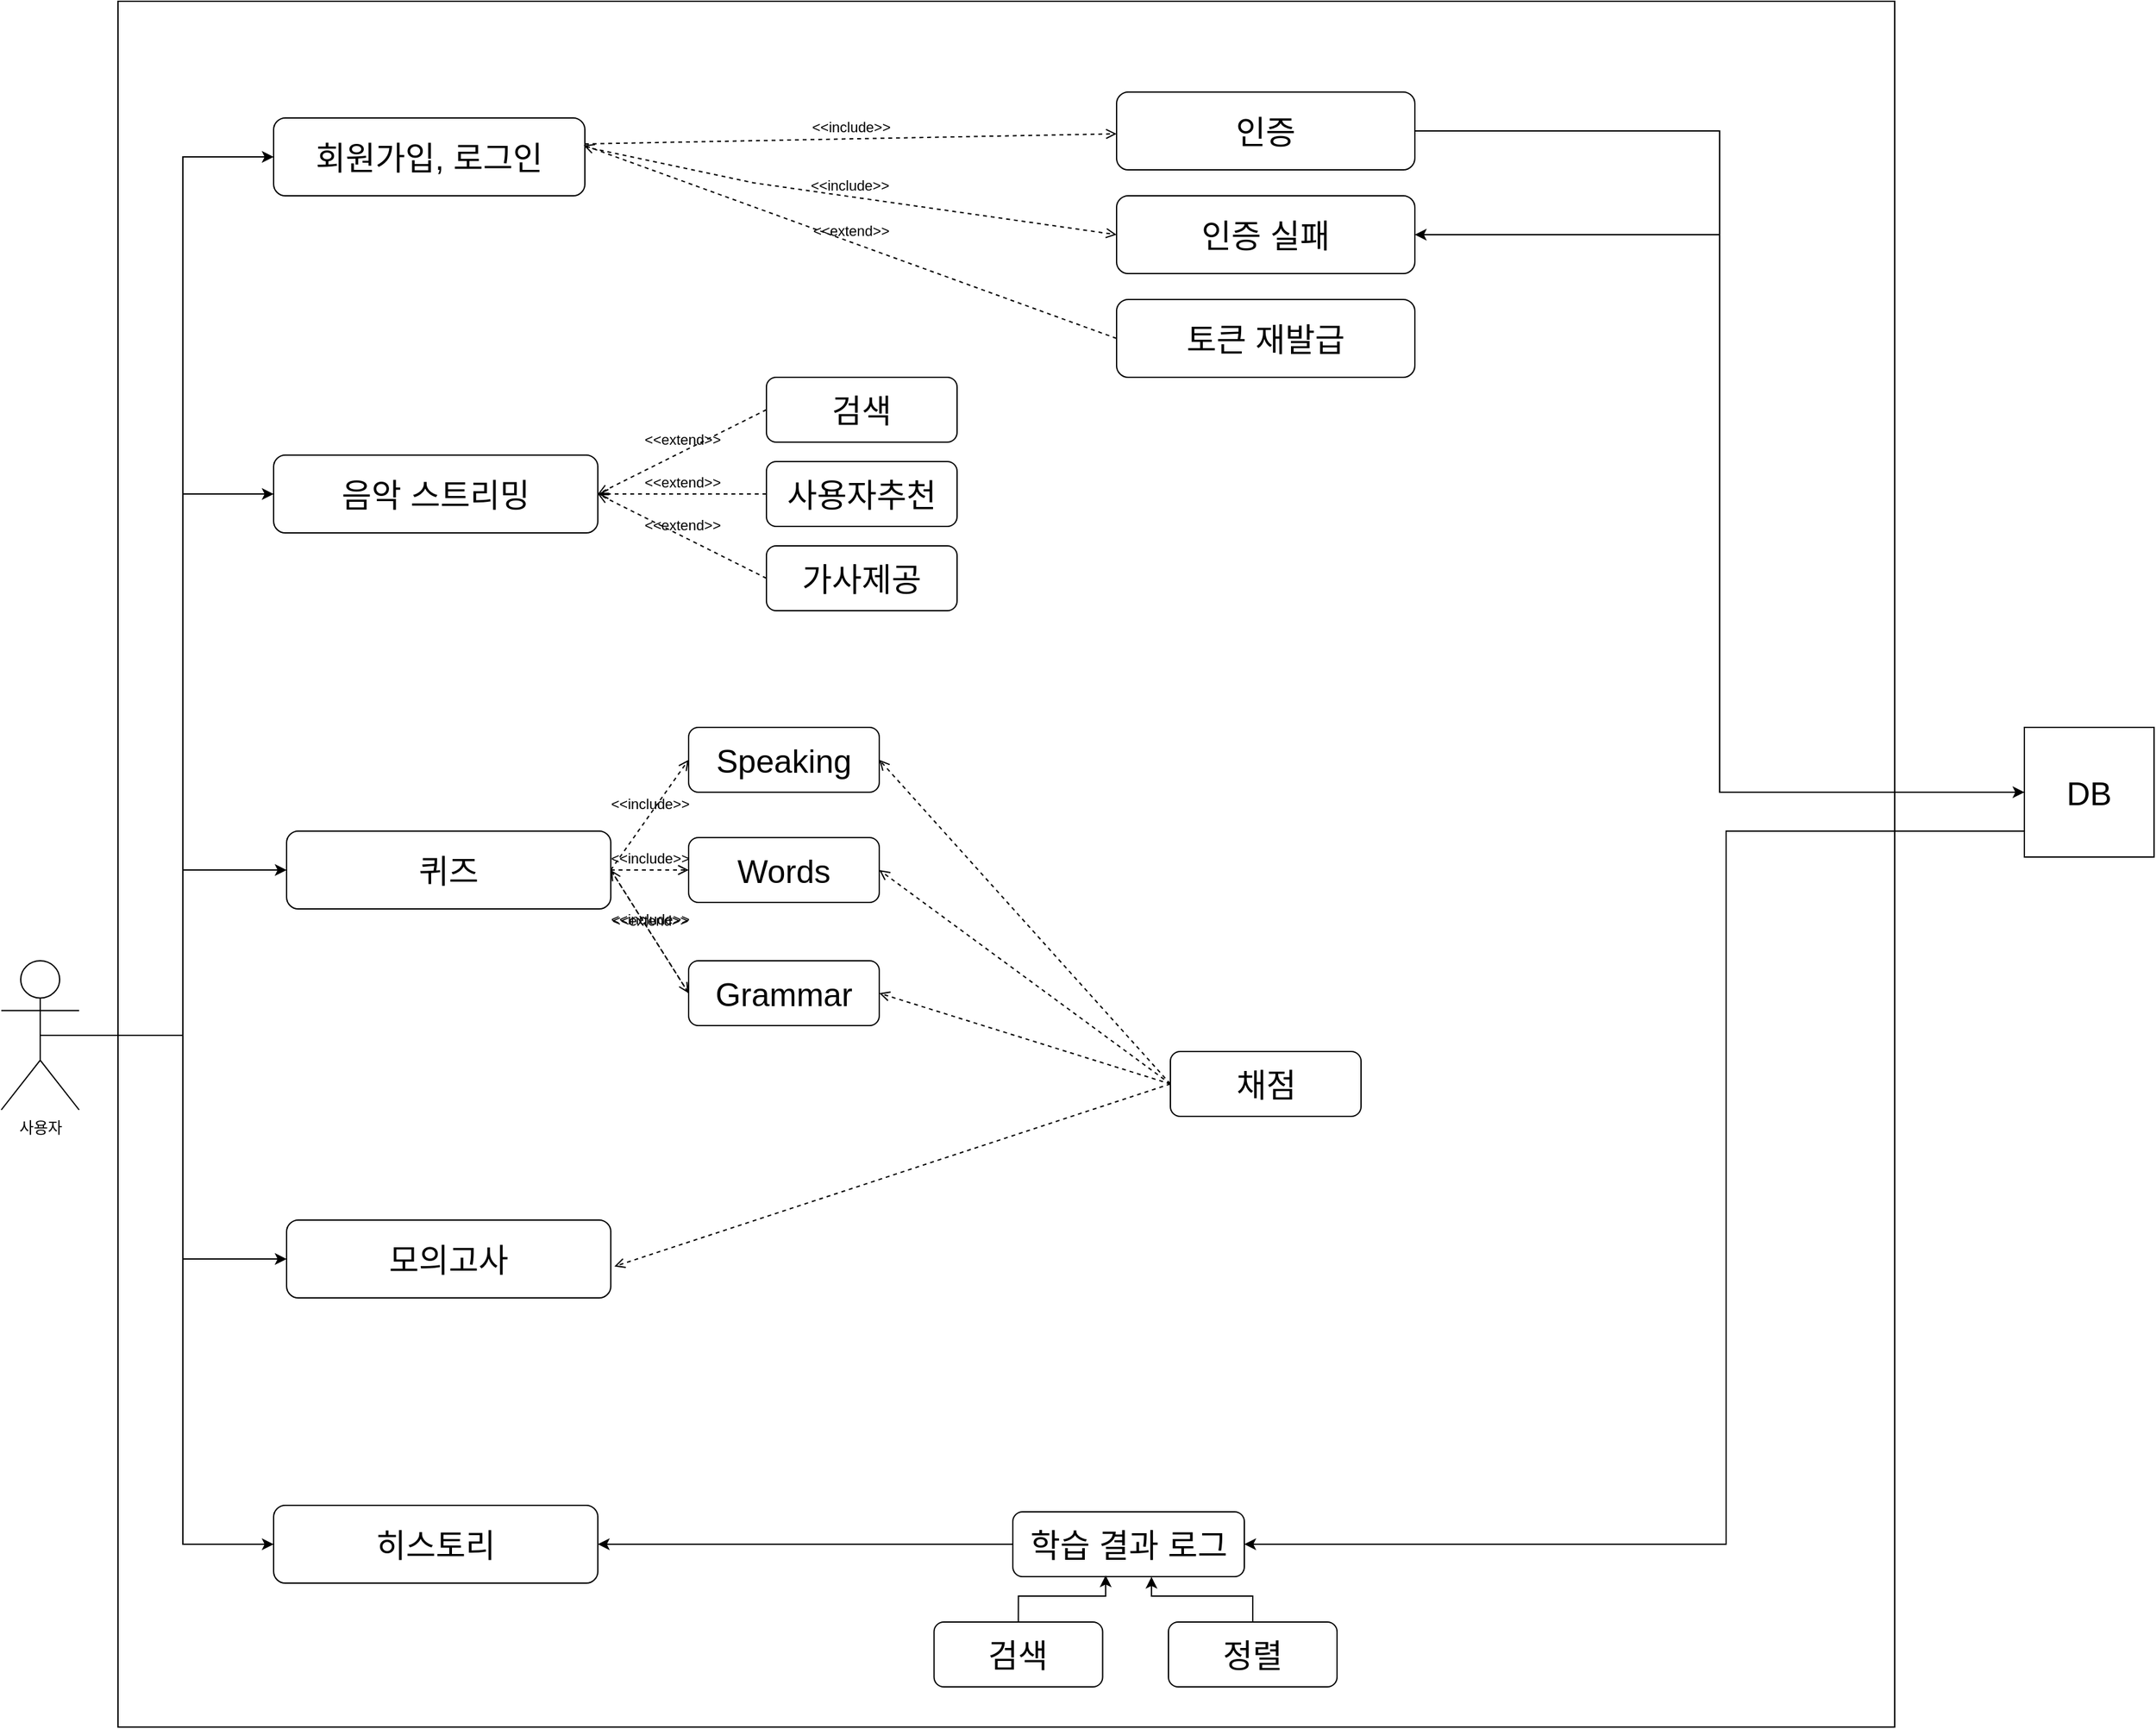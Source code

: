 <mxfile version="24.3.1" type="device">
  <diagram name="페이지-1" id="EgxJTxl6f5hHMT40UnLt">
    <mxGraphModel dx="3124" dy="1700" grid="1" gridSize="10" guides="1" tooltips="1" connect="1" arrows="1" fold="1" page="1" pageScale="1" pageWidth="827" pageHeight="1169" math="0" shadow="0">
      <root>
        <mxCell id="0" />
        <mxCell id="1" parent="0" />
        <mxCell id="7V1_v0G6Yph2lXgtogHk-3" value="" style="rounded=0;whiteSpace=wrap;html=1;movable=0;resizable=0;rotatable=0;deletable=0;editable=0;locked=1;connectable=0;" parent="1" vertex="1">
          <mxGeometry x="140" y="130" width="1370" height="1331" as="geometry" />
        </mxCell>
        <mxCell id="7V1_v0G6Yph2lXgtogHk-17" style="edgeStyle=orthogonalEdgeStyle;rounded=0;orthogonalLoop=1;jettySize=auto;html=1;exitX=0.5;exitY=0.5;exitDx=0;exitDy=0;exitPerimeter=0;entryX=0;entryY=0.5;entryDx=0;entryDy=0;" parent="1" source="7V1_v0G6Yph2lXgtogHk-1" target="7V1_v0G6Yph2lXgtogHk-9" edge="1">
          <mxGeometry relative="1" as="geometry">
            <Array as="points">
              <mxPoint x="190" y="928" />
              <mxPoint x="190" y="510" />
            </Array>
          </mxGeometry>
        </mxCell>
        <mxCell id="7V1_v0G6Yph2lXgtogHk-21" style="edgeStyle=orthogonalEdgeStyle;rounded=0;orthogonalLoop=1;jettySize=auto;html=1;exitX=0.5;exitY=0.5;exitDx=0;exitDy=0;exitPerimeter=0;entryX=0;entryY=0.5;entryDx=0;entryDy=0;" parent="1" source="7V1_v0G6Yph2lXgtogHk-1" target="cjOcSCeh2aOuosBjxIUp-1" edge="1">
          <mxGeometry relative="1" as="geometry">
            <Array as="points">
              <mxPoint x="190" y="928" />
              <mxPoint x="190" y="1100" />
            </Array>
            <mxPoint x="260" y="1100" as="targetPoint" />
          </mxGeometry>
        </mxCell>
        <mxCell id="7V1_v0G6Yph2lXgtogHk-40" style="edgeStyle=orthogonalEdgeStyle;rounded=0;orthogonalLoop=1;jettySize=auto;html=1;exitX=0.5;exitY=0.5;exitDx=0;exitDy=0;exitPerimeter=0;entryX=0;entryY=0.5;entryDx=0;entryDy=0;" parent="1" source="7V1_v0G6Yph2lXgtogHk-1" target="7V1_v0G6Yph2lXgtogHk-5" edge="1">
          <mxGeometry relative="1" as="geometry">
            <Array as="points">
              <mxPoint x="190" y="928" />
              <mxPoint x="190" y="250" />
            </Array>
          </mxGeometry>
        </mxCell>
        <mxCell id="7V1_v0G6Yph2lXgtogHk-48" style="edgeStyle=orthogonalEdgeStyle;rounded=0;orthogonalLoop=1;jettySize=auto;html=1;exitX=0.5;exitY=0.5;exitDx=0;exitDy=0;exitPerimeter=0;entryX=0;entryY=0.5;entryDx=0;entryDy=0;" parent="1" source="7V1_v0G6Yph2lXgtogHk-1" target="7V1_v0G6Yph2lXgtogHk-47" edge="1">
          <mxGeometry relative="1" as="geometry">
            <Array as="points">
              <mxPoint x="190" y="928" />
              <mxPoint x="190" y="1320" />
            </Array>
          </mxGeometry>
        </mxCell>
        <mxCell id="7V1_v0G6Yph2lXgtogHk-1" value="사용자" style="shape=umlActor;verticalLabelPosition=bottom;verticalAlign=top;html=1;" parent="1" vertex="1">
          <mxGeometry x="50" y="870" width="60" height="115" as="geometry" />
        </mxCell>
        <mxCell id="7V1_v0G6Yph2lXgtogHk-5" value="&lt;font style=&quot;font-size: 25px;&quot;&gt;회원가입, 로그인&lt;/font&gt;" style="rounded=1;whiteSpace=wrap;html=1;" parent="1" vertex="1">
          <mxGeometry x="260" y="220" width="240" height="60" as="geometry" />
        </mxCell>
        <mxCell id="7V1_v0G6Yph2lXgtogHk-9" value="&lt;font style=&quot;font-size: 25px;&quot;&gt;음악 스트리밍&lt;/font&gt;" style="rounded=1;whiteSpace=wrap;html=1;" parent="1" vertex="1">
          <mxGeometry x="260" y="480" width="250" height="60" as="geometry" />
        </mxCell>
        <mxCell id="7V1_v0G6Yph2lXgtogHk-11" value="&lt;span style=&quot;font-size: 25px;&quot;&gt;퀴즈&lt;/span&gt;" style="rounded=1;whiteSpace=wrap;html=1;" parent="1" vertex="1">
          <mxGeometry x="270" y="770" width="250" height="60" as="geometry" />
        </mxCell>
        <mxCell id="7V1_v0G6Yph2lXgtogHk-16" style="edgeStyle=orthogonalEdgeStyle;rounded=0;orthogonalLoop=1;jettySize=auto;html=1;exitX=0.5;exitY=0.5;exitDx=0;exitDy=0;exitPerimeter=0;entryX=0;entryY=0.5;entryDx=0;entryDy=0;" parent="1" source="7V1_v0G6Yph2lXgtogHk-1" target="7V1_v0G6Yph2lXgtogHk-11" edge="1">
          <mxGeometry relative="1" as="geometry">
            <Array as="points">
              <mxPoint x="190" y="928" />
              <mxPoint x="190" y="800" />
            </Array>
          </mxGeometry>
        </mxCell>
        <mxCell id="7V1_v0G6Yph2lXgtogHk-32" style="edgeStyle=orthogonalEdgeStyle;rounded=0;orthogonalLoop=1;jettySize=auto;html=1;exitX=1;exitY=0.5;exitDx=0;exitDy=0;entryX=0;entryY=0.5;entryDx=0;entryDy=0;" parent="1" source="7V1_v0G6Yph2lXgtogHk-22" target="7V1_v0G6Yph2lXgtogHk-31" edge="1">
          <mxGeometry relative="1" as="geometry">
            <mxPoint x="1540" y="230" as="targetPoint" />
            <Array as="points">
              <mxPoint x="1375" y="230" />
              <mxPoint x="1375" y="740" />
            </Array>
          </mxGeometry>
        </mxCell>
        <mxCell id="7V1_v0G6Yph2lXgtogHk-22" value="&lt;font style=&quot;font-size: 25px;&quot;&gt;인증&lt;/font&gt;" style="rounded=1;whiteSpace=wrap;html=1;" parent="1" vertex="1">
          <mxGeometry x="910" y="200" width="230" height="60" as="geometry" />
        </mxCell>
        <mxCell id="7V1_v0G6Yph2lXgtogHk-25" value="&lt;span style=&quot;font-size: 25px;&quot;&gt;인증 실패&lt;/span&gt;" style="rounded=1;whiteSpace=wrap;html=1;" parent="1" vertex="1">
          <mxGeometry x="910" y="280" width="230" height="60" as="geometry" />
        </mxCell>
        <mxCell id="7V1_v0G6Yph2lXgtogHk-26" value="&lt;font style=&quot;font-size: 25px;&quot;&gt;토큰 재발급&lt;/font&gt;" style="rounded=1;whiteSpace=wrap;html=1;" parent="1" vertex="1">
          <mxGeometry x="910" y="360" width="230" height="60" as="geometry" />
        </mxCell>
        <mxCell id="7V1_v0G6Yph2lXgtogHk-35" style="edgeStyle=orthogonalEdgeStyle;rounded=0;orthogonalLoop=1;jettySize=auto;html=1;exitX=0;exitY=0.5;exitDx=0;exitDy=0;entryX=1;entryY=0.5;entryDx=0;entryDy=0;" parent="1" source="7V1_v0G6Yph2lXgtogHk-31" target="7V1_v0G6Yph2lXgtogHk-25" edge="1">
          <mxGeometry relative="1" as="geometry" />
        </mxCell>
        <mxCell id="7V1_v0G6Yph2lXgtogHk-31" value="&lt;font style=&quot;font-size: 25px;&quot;&gt;DB&lt;/font&gt;" style="whiteSpace=wrap;html=1;aspect=fixed;" parent="1" vertex="1">
          <mxGeometry x="1610" y="690" width="100" height="100" as="geometry" />
        </mxCell>
        <mxCell id="7V1_v0G6Yph2lXgtogHk-41" value="&amp;lt;&amp;lt;include&amp;gt;&amp;gt;" style="html=1;verticalAlign=bottom;labelBackgroundColor=none;endArrow=open;endFill=0;dashed=1;rounded=0;" parent="1" target="7V1_v0G6Yph2lXgtogHk-22" edge="1">
          <mxGeometry width="160" relative="1" as="geometry">
            <mxPoint x="500" y="240" as="sourcePoint" />
            <mxPoint x="660" y="240" as="targetPoint" />
          </mxGeometry>
        </mxCell>
        <mxCell id="7V1_v0G6Yph2lXgtogHk-42" value="&amp;lt;&amp;lt;include&amp;gt;&amp;gt;" style="html=1;verticalAlign=bottom;labelBackgroundColor=none;endArrow=open;endFill=0;dashed=1;rounded=0;entryX=0;entryY=0.5;entryDx=0;entryDy=0;exitX=0.999;exitY=0.37;exitDx=0;exitDy=0;exitPerimeter=0;" parent="1" source="7V1_v0G6Yph2lXgtogHk-5" target="7V1_v0G6Yph2lXgtogHk-25" edge="1">
          <mxGeometry width="160" relative="1" as="geometry">
            <mxPoint x="530" y="280" as="sourcePoint" />
            <mxPoint x="690" y="280" as="targetPoint" />
            <Array as="points">
              <mxPoint x="630" y="270" />
            </Array>
          </mxGeometry>
        </mxCell>
        <mxCell id="7V1_v0G6Yph2lXgtogHk-44" value="&amp;lt;&amp;lt;extend&amp;gt;&amp;gt;" style="html=1;verticalAlign=bottom;labelBackgroundColor=none;endArrow=open;endFill=0;dashed=1;rounded=0;exitX=0;exitY=0.5;exitDx=0;exitDy=0;entryX=0.996;entryY=0.35;entryDx=0;entryDy=0;entryPerimeter=0;" parent="1" source="7V1_v0G6Yph2lXgtogHk-26" target="7V1_v0G6Yph2lXgtogHk-5" edge="1">
          <mxGeometry width="160" relative="1" as="geometry">
            <mxPoint x="570" y="429.29" as="sourcePoint" />
            <mxPoint x="490" y="240" as="targetPoint" />
          </mxGeometry>
        </mxCell>
        <mxCell id="7V1_v0G6Yph2lXgtogHk-47" value="&lt;span style=&quot;font-size: 25px;&quot;&gt;히스토리&lt;/span&gt;" style="rounded=1;whiteSpace=wrap;html=1;" parent="1" vertex="1">
          <mxGeometry x="260" y="1290" width="250" height="60" as="geometry" />
        </mxCell>
        <mxCell id="7V1_v0G6Yph2lXgtogHk-49" value="&lt;font style=&quot;font-size: 25px;&quot;&gt;검색&lt;/font&gt;" style="rounded=1;whiteSpace=wrap;html=1;" parent="1" vertex="1">
          <mxGeometry x="640" y="420" width="147" height="50" as="geometry" />
        </mxCell>
        <mxCell id="7V1_v0G6Yph2lXgtogHk-51" value="&lt;font style=&quot;font-size: 25px;&quot;&gt;사용자추천&lt;/font&gt;" style="rounded=1;whiteSpace=wrap;html=1;" parent="1" vertex="1">
          <mxGeometry x="640" y="485" width="147" height="50" as="geometry" />
        </mxCell>
        <mxCell id="7V1_v0G6Yph2lXgtogHk-52" value="&amp;lt;&amp;lt;extend&amp;gt;&amp;gt;" style="html=1;verticalAlign=bottom;labelBackgroundColor=none;endArrow=open;endFill=0;dashed=1;rounded=0;entryX=1;entryY=0.5;entryDx=0;entryDy=0;exitX=0;exitY=0.5;exitDx=0;exitDy=0;" parent="1" source="7V1_v0G6Yph2lXgtogHk-49" target="7V1_v0G6Yph2lXgtogHk-9" edge="1">
          <mxGeometry width="160" relative="1" as="geometry">
            <mxPoint x="430" y="760" as="sourcePoint" />
            <mxPoint x="590" y="760" as="targetPoint" />
          </mxGeometry>
        </mxCell>
        <mxCell id="7V1_v0G6Yph2lXgtogHk-53" value="&lt;font style=&quot;font-size: 25px;&quot;&gt;가사제공&lt;/font&gt;" style="rounded=1;whiteSpace=wrap;html=1;" parent="1" vertex="1">
          <mxGeometry x="640" y="550" width="147" height="50" as="geometry" />
        </mxCell>
        <mxCell id="7V1_v0G6Yph2lXgtogHk-54" value="&amp;lt;&amp;lt;extend&amp;gt;&amp;gt;" style="html=1;verticalAlign=bottom;labelBackgroundColor=none;endArrow=open;endFill=0;dashed=1;rounded=0;entryX=1;entryY=0.5;entryDx=0;entryDy=0;exitX=0;exitY=0.5;exitDx=0;exitDy=0;" parent="1" source="7V1_v0G6Yph2lXgtogHk-53" target="7V1_v0G6Yph2lXgtogHk-9" edge="1">
          <mxGeometry width="160" relative="1" as="geometry">
            <mxPoint x="440" y="730" as="sourcePoint" />
            <mxPoint x="520" y="630" as="targetPoint" />
          </mxGeometry>
        </mxCell>
        <mxCell id="7V1_v0G6Yph2lXgtogHk-57" value="&amp;lt;&amp;lt;extend&amp;gt;&amp;gt;" style="html=1;verticalAlign=bottom;labelBackgroundColor=none;endArrow=open;endFill=0;dashed=1;rounded=0;entryX=1;entryY=0.5;entryDx=0;entryDy=0;exitX=0;exitY=0.5;exitDx=0;exitDy=0;" parent="1" source="7V1_v0G6Yph2lXgtogHk-51" target="7V1_v0G6Yph2lXgtogHk-9" edge="1">
          <mxGeometry width="160" relative="1" as="geometry">
            <mxPoint x="420" y="700" as="sourcePoint" />
            <mxPoint x="580" y="700" as="targetPoint" />
          </mxGeometry>
        </mxCell>
        <mxCell id="7V1_v0G6Yph2lXgtogHk-59" value="&lt;span style=&quot;font-size: 25px;&quot;&gt;Speaking&lt;/span&gt;" style="rounded=1;whiteSpace=wrap;html=1;" parent="1" vertex="1">
          <mxGeometry x="580" y="690" width="147" height="50" as="geometry" />
        </mxCell>
        <mxCell id="7V1_v0G6Yph2lXgtogHk-60" value="&lt;font style=&quot;font-size: 25px;&quot;&gt;Words&lt;/font&gt;" style="rounded=1;whiteSpace=wrap;html=1;" parent="1" vertex="1">
          <mxGeometry x="580" y="775" width="147" height="50" as="geometry" />
        </mxCell>
        <mxCell id="7V1_v0G6Yph2lXgtogHk-63" value="&amp;lt;&amp;lt;include&amp;gt;&amp;gt;" style="html=1;verticalAlign=bottom;labelBackgroundColor=none;endArrow=open;endFill=0;dashed=1;rounded=0;exitX=1;exitY=0.5;exitDx=0;exitDy=0;entryX=0;entryY=0.5;entryDx=0;entryDy=0;" parent="1" source="7V1_v0G6Yph2lXgtogHk-11" target="7V1_v0G6Yph2lXgtogHk-59" edge="1">
          <mxGeometry width="160" relative="1" as="geometry">
            <mxPoint x="740" y="844" as="sourcePoint" />
            <mxPoint x="1150" y="836" as="targetPoint" />
          </mxGeometry>
        </mxCell>
        <mxCell id="7V1_v0G6Yph2lXgtogHk-64" value="&amp;lt;&amp;lt;include&amp;gt;&amp;gt;" style="html=1;verticalAlign=bottom;labelBackgroundColor=none;endArrow=open;endFill=0;dashed=1;rounded=0;exitX=1;exitY=0.5;exitDx=0;exitDy=0;entryX=0;entryY=0.5;entryDx=0;entryDy=0;" parent="1" source="7V1_v0G6Yph2lXgtogHk-11" target="7V1_v0G6Yph2lXgtogHk-60" edge="1">
          <mxGeometry width="160" relative="1" as="geometry">
            <mxPoint x="520" y="850" as="sourcePoint" />
            <mxPoint x="610" y="750" as="targetPoint" />
          </mxGeometry>
        </mxCell>
        <mxCell id="7V1_v0G6Yph2lXgtogHk-65" value="&amp;lt;&amp;lt;include&amp;gt;&amp;gt;" style="html=1;verticalAlign=bottom;labelBackgroundColor=none;endArrow=open;endFill=0;dashed=1;rounded=0;exitX=1;exitY=0.5;exitDx=0;exitDy=0;entryX=0;entryY=0.5;entryDx=0;entryDy=0;" parent="1" source="7V1_v0G6Yph2lXgtogHk-11" target="7V1_v0G6Yph2lXgtogHk-61" edge="1">
          <mxGeometry width="160" relative="1" as="geometry">
            <mxPoint x="530" y="860" as="sourcePoint" />
            <mxPoint x="620" y="760" as="targetPoint" />
          </mxGeometry>
        </mxCell>
        <mxCell id="7V1_v0G6Yph2lXgtogHk-73" value="&lt;span style=&quot;font-size: 25px;&quot;&gt;채점&lt;/span&gt;" style="rounded=1;whiteSpace=wrap;html=1;" parent="1" vertex="1">
          <mxGeometry x="951.5" y="940" width="147" height="50" as="geometry" />
        </mxCell>
        <mxCell id="7V1_v0G6Yph2lXgtogHk-76" value="&amp;lt;&amp;lt;extend&amp;gt;&amp;gt;" style="html=1;verticalAlign=bottom;labelBackgroundColor=none;endArrow=open;endFill=0;dashed=1;rounded=0;entryX=1;entryY=0.5;entryDx=0;entryDy=0;exitX=0;exitY=0.5;exitDx=0;exitDy=0;" parent="1" source="7V1_v0G6Yph2lXgtogHk-61" target="7V1_v0G6Yph2lXgtogHk-11" edge="1">
          <mxGeometry width="160" relative="1" as="geometry">
            <mxPoint x="610" y="920" as="sourcePoint" />
            <mxPoint x="770" y="920" as="targetPoint" />
          </mxGeometry>
        </mxCell>
        <mxCell id="7V1_v0G6Yph2lXgtogHk-92" value="" style="html=1;verticalAlign=bottom;labelBackgroundColor=none;endArrow=open;endFill=0;dashed=1;rounded=0;entryX=1;entryY=0.5;entryDx=0;entryDy=0;exitX=0;exitY=0.5;exitDx=0;exitDy=0;" parent="1" source="7V1_v0G6Yph2lXgtogHk-73" target="7V1_v0G6Yph2lXgtogHk-59" edge="1">
          <mxGeometry width="160" relative="1" as="geometry">
            <mxPoint x="1080" y="905" as="sourcePoint" />
            <mxPoint x="520" y="800" as="targetPoint" />
          </mxGeometry>
        </mxCell>
        <mxCell id="7V1_v0G6Yph2lXgtogHk-61" value="&lt;span style=&quot;font-size: 25px;&quot;&gt;Grammar&lt;/span&gt;" style="rounded=1;whiteSpace=wrap;html=1;" parent="1" vertex="1">
          <mxGeometry x="580" y="870" width="147" height="50" as="geometry" />
        </mxCell>
        <mxCell id="7V1_v0G6Yph2lXgtogHk-94" value="" style="html=1;verticalAlign=bottom;labelBackgroundColor=none;endArrow=open;endFill=0;dashed=1;rounded=0;entryX=1;entryY=0.5;entryDx=0;entryDy=0;exitX=0;exitY=0.5;exitDx=0;exitDy=0;" parent="1" source="7V1_v0G6Yph2lXgtogHk-73" target="7V1_v0G6Yph2lXgtogHk-60" edge="1">
          <mxGeometry width="160" relative="1" as="geometry">
            <mxPoint x="1000" y="730" as="sourcePoint" />
            <mxPoint x="737" y="685" as="targetPoint" />
          </mxGeometry>
        </mxCell>
        <mxCell id="7V1_v0G6Yph2lXgtogHk-95" value="" style="html=1;verticalAlign=bottom;labelBackgroundColor=none;endArrow=open;endFill=0;dashed=1;rounded=0;entryX=1;entryY=0.5;entryDx=0;entryDy=0;exitX=0;exitY=0.5;exitDx=0;exitDy=0;" parent="1" source="7V1_v0G6Yph2lXgtogHk-73" target="7V1_v0G6Yph2lXgtogHk-61" edge="1">
          <mxGeometry width="160" relative="1" as="geometry">
            <mxPoint x="1010" y="730" as="sourcePoint" />
            <mxPoint x="747" y="695" as="targetPoint" />
          </mxGeometry>
        </mxCell>
        <mxCell id="7V1_v0G6Yph2lXgtogHk-106" value="" style="edgeStyle=orthogonalEdgeStyle;rounded=0;orthogonalLoop=1;jettySize=auto;html=1;exitX=0;exitY=0.75;exitDx=0;exitDy=0;" parent="1" source="7V1_v0G6Yph2lXgtogHk-31" target="7V1_v0G6Yph2lXgtogHk-105" edge="1">
          <mxGeometry relative="1" as="geometry">
            <mxPoint x="1610" y="765" as="sourcePoint" />
            <mxPoint x="510" y="1320" as="targetPoint" />
            <Array as="points">
              <mxPoint x="1610" y="770" />
              <mxPoint x="1380" y="770" />
              <mxPoint x="1380" y="1320" />
            </Array>
          </mxGeometry>
        </mxCell>
        <mxCell id="7V1_v0G6Yph2lXgtogHk-107" style="edgeStyle=orthogonalEdgeStyle;rounded=0;orthogonalLoop=1;jettySize=auto;html=1;exitX=0;exitY=0.5;exitDx=0;exitDy=0;entryX=1;entryY=0.5;entryDx=0;entryDy=0;" parent="1" source="7V1_v0G6Yph2lXgtogHk-105" target="7V1_v0G6Yph2lXgtogHk-47" edge="1">
          <mxGeometry relative="1" as="geometry" />
        </mxCell>
        <mxCell id="7V1_v0G6Yph2lXgtogHk-105" value="&lt;span style=&quot;font-size: 25px;&quot;&gt;학습 결과 로그&lt;/span&gt;" style="rounded=1;whiteSpace=wrap;html=1;" parent="1" vertex="1">
          <mxGeometry x="830" y="1295" width="178.5" height="50" as="geometry" />
        </mxCell>
        <mxCell id="7V1_v0G6Yph2lXgtogHk-108" value="&lt;span style=&quot;font-size: 25px;&quot;&gt;검색&lt;/span&gt;" style="rounded=1;whiteSpace=wrap;html=1;" parent="1" vertex="1">
          <mxGeometry x="769.25" y="1380" width="130" height="50" as="geometry" />
        </mxCell>
        <mxCell id="7V1_v0G6Yph2lXgtogHk-109" value="&lt;span style=&quot;font-size: 25px;&quot;&gt;정렬&lt;/span&gt;" style="rounded=1;whiteSpace=wrap;html=1;" parent="1" vertex="1">
          <mxGeometry x="950" y="1380" width="130" height="50" as="geometry" />
        </mxCell>
        <mxCell id="7V1_v0G6Yph2lXgtogHk-110" style="edgeStyle=orthogonalEdgeStyle;rounded=0;orthogonalLoop=1;jettySize=auto;html=1;exitX=0.5;exitY=0;exitDx=0;exitDy=0;entryX=0.401;entryY=0.98;entryDx=0;entryDy=0;entryPerimeter=0;" parent="1" source="7V1_v0G6Yph2lXgtogHk-108" target="7V1_v0G6Yph2lXgtogHk-105" edge="1">
          <mxGeometry relative="1" as="geometry" />
        </mxCell>
        <mxCell id="7V1_v0G6Yph2lXgtogHk-111" style="edgeStyle=orthogonalEdgeStyle;rounded=0;orthogonalLoop=1;jettySize=auto;html=1;exitX=0.5;exitY=0;exitDx=0;exitDy=0;entryX=0.599;entryY=1.003;entryDx=0;entryDy=0;entryPerimeter=0;" parent="1" source="7V1_v0G6Yph2lXgtogHk-109" target="7V1_v0G6Yph2lXgtogHk-105" edge="1">
          <mxGeometry relative="1" as="geometry" />
        </mxCell>
        <mxCell id="cjOcSCeh2aOuosBjxIUp-1" value="&lt;span style=&quot;font-size: 25px;&quot;&gt;모의고사&lt;/span&gt;" style="rounded=1;whiteSpace=wrap;html=1;" vertex="1" parent="1">
          <mxGeometry x="270" y="1070" width="250" height="60" as="geometry" />
        </mxCell>
        <mxCell id="cjOcSCeh2aOuosBjxIUp-3" value="" style="html=1;verticalAlign=bottom;labelBackgroundColor=none;endArrow=open;endFill=0;dashed=1;rounded=0;entryX=1.011;entryY=0.596;entryDx=0;entryDy=0;exitX=0;exitY=0.5;exitDx=0;exitDy=0;entryPerimeter=0;" edge="1" parent="1" source="7V1_v0G6Yph2lXgtogHk-73" target="cjOcSCeh2aOuosBjxIUp-1">
          <mxGeometry width="160" relative="1" as="geometry">
            <mxPoint x="893" y="1130" as="sourcePoint" />
            <mxPoint x="640" y="980" as="targetPoint" />
          </mxGeometry>
        </mxCell>
      </root>
    </mxGraphModel>
  </diagram>
</mxfile>

